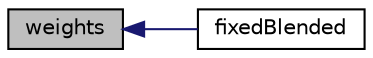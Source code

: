 digraph "weights"
{
  bgcolor="transparent";
  edge [fontname="Helvetica",fontsize="10",labelfontname="Helvetica",labelfontsize="10"];
  node [fontname="Helvetica",fontsize="10",shape=record];
  rankdir="LR";
  Node108 [label="weights",height=0.2,width=0.4,color="black", fillcolor="grey75", style="filled", fontcolor="black"];
  Node108 -> Node109 [dir="back",color="midnightblue",fontsize="10",style="solid",fontname="Helvetica"];
  Node109 [label="fixedBlended",height=0.2,width=0.4,color="black",URL="$a24005.html#af6018e89a942fdc7db8316508e727b7c",tooltip="Construct from mesh, faceFlux and Istream. "];
}
